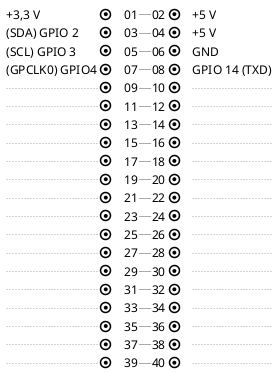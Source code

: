 @startuml
salt
{
+3,3 V|(X)|01|---|02|(X)|+5 V
(SDA) GPIO 2|(X)|03|---|04|(X)|+5 V
(SCL) GPIO 3|(X)|05|---|06|(X)|GND
(GPCLK0) GPIO4|(X)|07|---|08|(X)|GPIO 14 (TXD)
...|(X)|09|---|10|(X)|...
...|(X)|11|---|12|(X)|...
...|(X)|13|---|14|(X)|...
...|(X)|15|---|16|(X)|...
...|(X)|17|---|18|(X)|...
...|(X)|19|---|20|(X)|...
...|(X)|21|---|22|(X)|...
...|(X)|23|---|24|(X)|...
...|(X)|25|---|26|(X)|...
...|(X)|27|---|28|(X)|...
...|(X)|29|---|30|(X)|...
...|(X)|31|---|32|(X)|...
...|(X)|33|---|34|(X)|...
...|(X)|35|---|36|(X)|...
...|(X)|37|---|38|(X)|...
...|(X)|39|---|40|(X)|...
}
@enduml